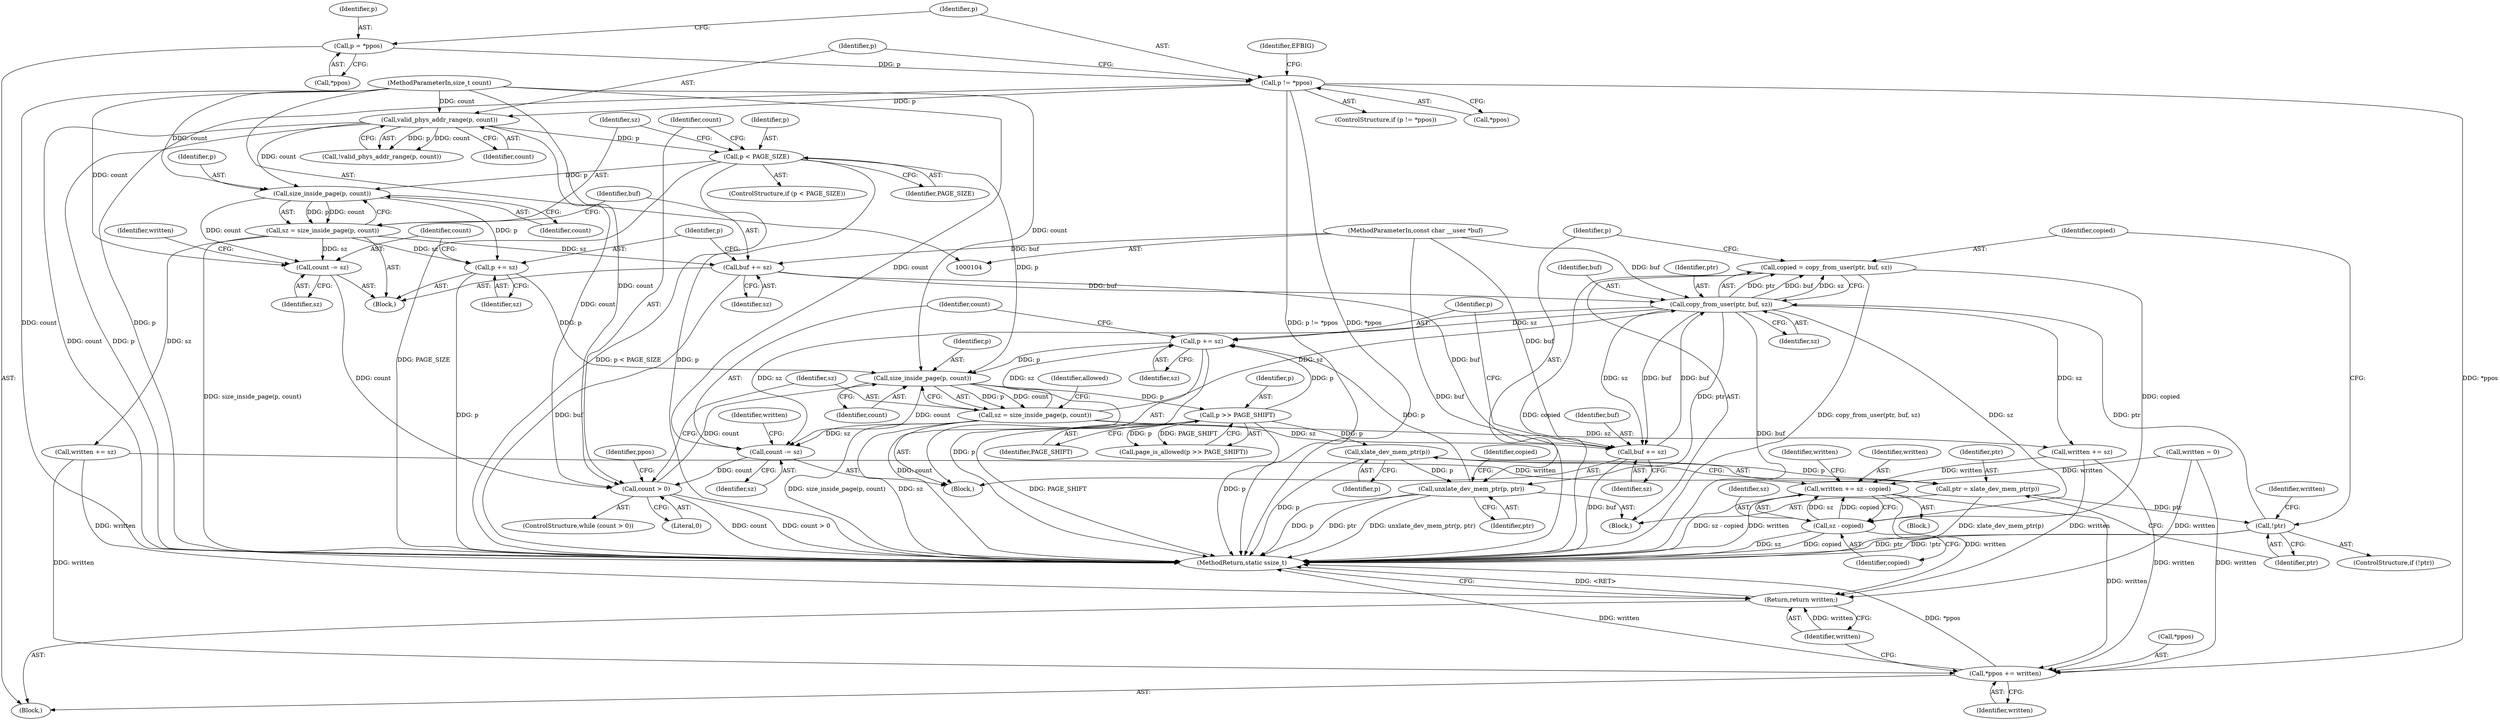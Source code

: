 digraph "0_linux_a4866aa812518ed1a37d8ea0c881dc946409de94_1@API" {
"1000202" [label="(Call,copied = copy_from_user(ptr, buf, sz))"];
"1000204" [label="(Call,copy_from_user(ptr, buf, sz))"];
"1000193" [label="(Call,!ptr)"];
"1000188" [label="(Call,ptr = xlate_dev_mem_ptr(p))"];
"1000190" [label="(Call,xlate_dev_mem_ptr(p))"];
"1000174" [label="(Call,p >> PAGE_SHIFT)"];
"1000168" [label="(Call,size_inside_page(p, count))"];
"1000228" [label="(Call,p += sz)"];
"1000166" [label="(Call,sz = size_inside_page(p, count))"];
"1000208" [label="(Call,unxlate_dev_mem_ptr(p, ptr))"];
"1000139" [label="(Call,p < PAGE_SIZE)"];
"1000129" [label="(Call,valid_phys_addr_range(p, count))"];
"1000120" [label="(Call,p != *ppos)"];
"1000111" [label="(Call,p = *ppos)"];
"1000107" [label="(MethodParameterIn,size_t count)"];
"1000151" [label="(Call,p += sz)"];
"1000143" [label="(Call,sz = size_inside_page(p, count))"];
"1000145" [label="(Call,size_inside_page(p, count))"];
"1000161" [label="(Call,count > 0)"];
"1000154" [label="(Call,count -= sz)"];
"1000231" [label="(Call,count -= sz)"];
"1000225" [label="(Call,buf += sz)"];
"1000148" [label="(Call,buf += sz)"];
"1000106" [label="(MethodParameterIn,const char __user *buf)"];
"1000216" [label="(Call,sz - copied)"];
"1000214" [label="(Call,written += sz - copied)"];
"1000237" [label="(Call,*ppos += written)"];
"1000241" [label="(Return,return written;)"];
"1000166" [label="(Call,sz = size_inside_page(p, count))"];
"1000121" [label="(Identifier,p)"];
"1000203" [label="(Identifier,copied)"];
"1000162" [label="(Identifier,count)"];
"1000242" [label="(Identifier,written)"];
"1000130" [label="(Identifier,p)"];
"1000168" [label="(Call,size_inside_page(p, count))"];
"1000218" [label="(Identifier,copied)"];
"1000214" [label="(Call,written += sz - copied)"];
"1000112" [label="(Identifier,p)"];
"1000107" [label="(MethodParameterIn,size_t count)"];
"1000217" [label="(Identifier,sz)"];
"1000113" [label="(Call,*ppos)"];
"1000126" [label="(Identifier,EFBIG)"];
"1000189" [label="(Identifier,ptr)"];
"1000192" [label="(ControlStructure,if (!ptr))"];
"1000135" [label="(Call,written = 0)"];
"1000194" [label="(Identifier,ptr)"];
"1000169" [label="(Identifier,p)"];
"1000170" [label="(Identifier,count)"];
"1000238" [label="(Call,*ppos)"];
"1000209" [label="(Identifier,p)"];
"1000167" [label="(Identifier,sz)"];
"1000164" [label="(Block,)"];
"1000141" [label="(Identifier,PAGE_SIZE)"];
"1000234" [label="(Call,written += sz)"];
"1000191" [label="(Identifier,p)"];
"1000226" [label="(Identifier,buf)"];
"1000197" [label="(Identifier,written)"];
"1000187" [label="(Block,)"];
"1000212" [label="(Identifier,copied)"];
"1000146" [label="(Identifier,p)"];
"1000161" [label="(Call,count > 0)"];
"1000208" [label="(Call,unxlate_dev_mem_ptr(p, ptr))"];
"1000111" [label="(Call,p = *ppos)"];
"1000220" [label="(Identifier,written)"];
"1000140" [label="(Identifier,p)"];
"1000148" [label="(Call,buf += sz)"];
"1000237" [label="(Call,*ppos += written)"];
"1000155" [label="(Identifier,count)"];
"1000240" [label="(Identifier,written)"];
"1000172" [label="(Identifier,allowed)"];
"1000158" [label="(Identifier,written)"];
"1000241" [label="(Return,return written;)"];
"1000207" [label="(Identifier,sz)"];
"1000106" [label="(MethodParameterIn,const char __user *buf)"];
"1000205" [label="(Identifier,ptr)"];
"1000143" [label="(Call,sz = size_inside_page(p, count))"];
"1000120" [label="(Call,p != *ppos)"];
"1000131" [label="(Identifier,count)"];
"1000157" [label="(Call,written += sz)"];
"1000156" [label="(Identifier,sz)"];
"1000154" [label="(Call,count -= sz)"];
"1000149" [label="(Identifier,buf)"];
"1000206" [label="(Identifier,buf)"];
"1000210" [label="(Identifier,ptr)"];
"1000239" [label="(Identifier,ppos)"];
"1000142" [label="(Block,)"];
"1000190" [label="(Call,xlate_dev_mem_ptr(p))"];
"1000153" [label="(Identifier,sz)"];
"1000150" [label="(Identifier,sz)"];
"1000151" [label="(Call,p += sz)"];
"1000228" [label="(Call,p += sz)"];
"1000227" [label="(Identifier,sz)"];
"1000160" [label="(ControlStructure,while (count > 0))"];
"1000243" [label="(MethodReturn,static ssize_t)"];
"1000119" [label="(ControlStructure,if (p != *ppos))"];
"1000176" [label="(Identifier,PAGE_SHIFT)"];
"1000204" [label="(Call,copy_from_user(ptr, buf, sz))"];
"1000231" [label="(Call,count -= sz)"];
"1000174" [label="(Call,p >> PAGE_SHIFT)"];
"1000215" [label="(Identifier,written)"];
"1000225" [label="(Call,buf += sz)"];
"1000109" [label="(Block,)"];
"1000147" [label="(Identifier,count)"];
"1000129" [label="(Call,valid_phys_addr_range(p, count))"];
"1000193" [label="(Call,!ptr)"];
"1000188" [label="(Call,ptr = xlate_dev_mem_ptr(p))"];
"1000145" [label="(Call,size_inside_page(p, count))"];
"1000235" [label="(Identifier,written)"];
"1000175" [label="(Identifier,p)"];
"1000122" [label="(Call,*ppos)"];
"1000144" [label="(Identifier,sz)"];
"1000202" [label="(Call,copied = copy_from_user(ptr, buf, sz))"];
"1000233" [label="(Identifier,sz)"];
"1000163" [label="(Literal,0)"];
"1000173" [label="(Call,page_is_allowed(p >> PAGE_SHIFT))"];
"1000230" [label="(Identifier,sz)"];
"1000229" [label="(Identifier,p)"];
"1000213" [label="(Block,)"];
"1000232" [label="(Identifier,count)"];
"1000216" [label="(Call,sz - copied)"];
"1000128" [label="(Call,!valid_phys_addr_range(p, count))"];
"1000139" [label="(Call,p < PAGE_SIZE)"];
"1000152" [label="(Identifier,p)"];
"1000138" [label="(ControlStructure,if (p < PAGE_SIZE))"];
"1000202" -> "1000187"  [label="AST: "];
"1000202" -> "1000204"  [label="CFG: "];
"1000203" -> "1000202"  [label="AST: "];
"1000204" -> "1000202"  [label="AST: "];
"1000209" -> "1000202"  [label="CFG: "];
"1000202" -> "1000243"  [label="DDG: copied"];
"1000202" -> "1000243"  [label="DDG: copy_from_user(ptr, buf, sz)"];
"1000204" -> "1000202"  [label="DDG: ptr"];
"1000204" -> "1000202"  [label="DDG: buf"];
"1000204" -> "1000202"  [label="DDG: sz"];
"1000202" -> "1000216"  [label="DDG: copied"];
"1000204" -> "1000207"  [label="CFG: "];
"1000205" -> "1000204"  [label="AST: "];
"1000206" -> "1000204"  [label="AST: "];
"1000207" -> "1000204"  [label="AST: "];
"1000204" -> "1000243"  [label="DDG: buf"];
"1000193" -> "1000204"  [label="DDG: ptr"];
"1000225" -> "1000204"  [label="DDG: buf"];
"1000148" -> "1000204"  [label="DDG: buf"];
"1000106" -> "1000204"  [label="DDG: buf"];
"1000166" -> "1000204"  [label="DDG: sz"];
"1000204" -> "1000208"  [label="DDG: ptr"];
"1000204" -> "1000216"  [label="DDG: sz"];
"1000204" -> "1000225"  [label="DDG: sz"];
"1000204" -> "1000225"  [label="DDG: buf"];
"1000204" -> "1000228"  [label="DDG: sz"];
"1000204" -> "1000231"  [label="DDG: sz"];
"1000204" -> "1000234"  [label="DDG: sz"];
"1000193" -> "1000192"  [label="AST: "];
"1000193" -> "1000194"  [label="CFG: "];
"1000194" -> "1000193"  [label="AST: "];
"1000197" -> "1000193"  [label="CFG: "];
"1000203" -> "1000193"  [label="CFG: "];
"1000193" -> "1000243"  [label="DDG: ptr"];
"1000193" -> "1000243"  [label="DDG: !ptr"];
"1000188" -> "1000193"  [label="DDG: ptr"];
"1000188" -> "1000187"  [label="AST: "];
"1000188" -> "1000190"  [label="CFG: "];
"1000189" -> "1000188"  [label="AST: "];
"1000190" -> "1000188"  [label="AST: "];
"1000194" -> "1000188"  [label="CFG: "];
"1000188" -> "1000243"  [label="DDG: xlate_dev_mem_ptr(p)"];
"1000190" -> "1000188"  [label="DDG: p"];
"1000190" -> "1000191"  [label="CFG: "];
"1000191" -> "1000190"  [label="AST: "];
"1000190" -> "1000243"  [label="DDG: p"];
"1000174" -> "1000190"  [label="DDG: p"];
"1000190" -> "1000208"  [label="DDG: p"];
"1000174" -> "1000173"  [label="AST: "];
"1000174" -> "1000176"  [label="CFG: "];
"1000175" -> "1000174"  [label="AST: "];
"1000176" -> "1000174"  [label="AST: "];
"1000173" -> "1000174"  [label="CFG: "];
"1000174" -> "1000243"  [label="DDG: PAGE_SHIFT"];
"1000174" -> "1000243"  [label="DDG: p"];
"1000174" -> "1000173"  [label="DDG: p"];
"1000174" -> "1000173"  [label="DDG: PAGE_SHIFT"];
"1000168" -> "1000174"  [label="DDG: p"];
"1000174" -> "1000228"  [label="DDG: p"];
"1000168" -> "1000166"  [label="AST: "];
"1000168" -> "1000170"  [label="CFG: "];
"1000169" -> "1000168"  [label="AST: "];
"1000170" -> "1000168"  [label="AST: "];
"1000166" -> "1000168"  [label="CFG: "];
"1000168" -> "1000243"  [label="DDG: count"];
"1000168" -> "1000166"  [label="DDG: p"];
"1000168" -> "1000166"  [label="DDG: count"];
"1000228" -> "1000168"  [label="DDG: p"];
"1000139" -> "1000168"  [label="DDG: p"];
"1000151" -> "1000168"  [label="DDG: p"];
"1000161" -> "1000168"  [label="DDG: count"];
"1000107" -> "1000168"  [label="DDG: count"];
"1000168" -> "1000231"  [label="DDG: count"];
"1000228" -> "1000164"  [label="AST: "];
"1000228" -> "1000230"  [label="CFG: "];
"1000229" -> "1000228"  [label="AST: "];
"1000230" -> "1000228"  [label="AST: "];
"1000232" -> "1000228"  [label="CFG: "];
"1000228" -> "1000243"  [label="DDG: p"];
"1000166" -> "1000228"  [label="DDG: sz"];
"1000208" -> "1000228"  [label="DDG: p"];
"1000166" -> "1000164"  [label="AST: "];
"1000167" -> "1000166"  [label="AST: "];
"1000172" -> "1000166"  [label="CFG: "];
"1000166" -> "1000243"  [label="DDG: size_inside_page(p, count)"];
"1000166" -> "1000243"  [label="DDG: sz"];
"1000166" -> "1000225"  [label="DDG: sz"];
"1000166" -> "1000231"  [label="DDG: sz"];
"1000166" -> "1000234"  [label="DDG: sz"];
"1000208" -> "1000187"  [label="AST: "];
"1000208" -> "1000210"  [label="CFG: "];
"1000209" -> "1000208"  [label="AST: "];
"1000210" -> "1000208"  [label="AST: "];
"1000212" -> "1000208"  [label="CFG: "];
"1000208" -> "1000243"  [label="DDG: p"];
"1000208" -> "1000243"  [label="DDG: ptr"];
"1000208" -> "1000243"  [label="DDG: unxlate_dev_mem_ptr(p, ptr)"];
"1000139" -> "1000138"  [label="AST: "];
"1000139" -> "1000141"  [label="CFG: "];
"1000140" -> "1000139"  [label="AST: "];
"1000141" -> "1000139"  [label="AST: "];
"1000144" -> "1000139"  [label="CFG: "];
"1000162" -> "1000139"  [label="CFG: "];
"1000139" -> "1000243"  [label="DDG: PAGE_SIZE"];
"1000139" -> "1000243"  [label="DDG: p < PAGE_SIZE"];
"1000139" -> "1000243"  [label="DDG: p"];
"1000129" -> "1000139"  [label="DDG: p"];
"1000139" -> "1000145"  [label="DDG: p"];
"1000129" -> "1000128"  [label="AST: "];
"1000129" -> "1000131"  [label="CFG: "];
"1000130" -> "1000129"  [label="AST: "];
"1000131" -> "1000129"  [label="AST: "];
"1000128" -> "1000129"  [label="CFG: "];
"1000129" -> "1000243"  [label="DDG: p"];
"1000129" -> "1000243"  [label="DDG: count"];
"1000129" -> "1000128"  [label="DDG: p"];
"1000129" -> "1000128"  [label="DDG: count"];
"1000120" -> "1000129"  [label="DDG: p"];
"1000107" -> "1000129"  [label="DDG: count"];
"1000129" -> "1000145"  [label="DDG: count"];
"1000129" -> "1000161"  [label="DDG: count"];
"1000120" -> "1000119"  [label="AST: "];
"1000120" -> "1000122"  [label="CFG: "];
"1000121" -> "1000120"  [label="AST: "];
"1000122" -> "1000120"  [label="AST: "];
"1000126" -> "1000120"  [label="CFG: "];
"1000130" -> "1000120"  [label="CFG: "];
"1000120" -> "1000243"  [label="DDG: p"];
"1000120" -> "1000243"  [label="DDG: p != *ppos"];
"1000120" -> "1000243"  [label="DDG: *ppos"];
"1000111" -> "1000120"  [label="DDG: p"];
"1000120" -> "1000237"  [label="DDG: *ppos"];
"1000111" -> "1000109"  [label="AST: "];
"1000111" -> "1000113"  [label="CFG: "];
"1000112" -> "1000111"  [label="AST: "];
"1000113" -> "1000111"  [label="AST: "];
"1000121" -> "1000111"  [label="CFG: "];
"1000107" -> "1000104"  [label="AST: "];
"1000107" -> "1000243"  [label="DDG: count"];
"1000107" -> "1000145"  [label="DDG: count"];
"1000107" -> "1000154"  [label="DDG: count"];
"1000107" -> "1000161"  [label="DDG: count"];
"1000107" -> "1000231"  [label="DDG: count"];
"1000151" -> "1000142"  [label="AST: "];
"1000151" -> "1000153"  [label="CFG: "];
"1000152" -> "1000151"  [label="AST: "];
"1000153" -> "1000151"  [label="AST: "];
"1000155" -> "1000151"  [label="CFG: "];
"1000151" -> "1000243"  [label="DDG: p"];
"1000143" -> "1000151"  [label="DDG: sz"];
"1000145" -> "1000151"  [label="DDG: p"];
"1000143" -> "1000142"  [label="AST: "];
"1000143" -> "1000145"  [label="CFG: "];
"1000144" -> "1000143"  [label="AST: "];
"1000145" -> "1000143"  [label="AST: "];
"1000149" -> "1000143"  [label="CFG: "];
"1000143" -> "1000243"  [label="DDG: size_inside_page(p, count)"];
"1000145" -> "1000143"  [label="DDG: p"];
"1000145" -> "1000143"  [label="DDG: count"];
"1000143" -> "1000148"  [label="DDG: sz"];
"1000143" -> "1000154"  [label="DDG: sz"];
"1000143" -> "1000157"  [label="DDG: sz"];
"1000145" -> "1000147"  [label="CFG: "];
"1000146" -> "1000145"  [label="AST: "];
"1000147" -> "1000145"  [label="AST: "];
"1000145" -> "1000154"  [label="DDG: count"];
"1000161" -> "1000160"  [label="AST: "];
"1000161" -> "1000163"  [label="CFG: "];
"1000162" -> "1000161"  [label="AST: "];
"1000163" -> "1000161"  [label="AST: "];
"1000167" -> "1000161"  [label="CFG: "];
"1000239" -> "1000161"  [label="CFG: "];
"1000161" -> "1000243"  [label="DDG: count"];
"1000161" -> "1000243"  [label="DDG: count > 0"];
"1000154" -> "1000161"  [label="DDG: count"];
"1000231" -> "1000161"  [label="DDG: count"];
"1000154" -> "1000142"  [label="AST: "];
"1000154" -> "1000156"  [label="CFG: "];
"1000155" -> "1000154"  [label="AST: "];
"1000156" -> "1000154"  [label="AST: "];
"1000158" -> "1000154"  [label="CFG: "];
"1000231" -> "1000164"  [label="AST: "];
"1000231" -> "1000233"  [label="CFG: "];
"1000232" -> "1000231"  [label="AST: "];
"1000233" -> "1000231"  [label="AST: "];
"1000235" -> "1000231"  [label="CFG: "];
"1000225" -> "1000164"  [label="AST: "];
"1000225" -> "1000227"  [label="CFG: "];
"1000226" -> "1000225"  [label="AST: "];
"1000227" -> "1000225"  [label="AST: "];
"1000229" -> "1000225"  [label="CFG: "];
"1000225" -> "1000243"  [label="DDG: buf"];
"1000148" -> "1000225"  [label="DDG: buf"];
"1000106" -> "1000225"  [label="DDG: buf"];
"1000148" -> "1000142"  [label="AST: "];
"1000148" -> "1000150"  [label="CFG: "];
"1000149" -> "1000148"  [label="AST: "];
"1000150" -> "1000148"  [label="AST: "];
"1000152" -> "1000148"  [label="CFG: "];
"1000148" -> "1000243"  [label="DDG: buf"];
"1000106" -> "1000148"  [label="DDG: buf"];
"1000106" -> "1000104"  [label="AST: "];
"1000106" -> "1000243"  [label="DDG: buf"];
"1000216" -> "1000214"  [label="AST: "];
"1000216" -> "1000218"  [label="CFG: "];
"1000217" -> "1000216"  [label="AST: "];
"1000218" -> "1000216"  [label="AST: "];
"1000214" -> "1000216"  [label="CFG: "];
"1000216" -> "1000243"  [label="DDG: sz"];
"1000216" -> "1000243"  [label="DDG: copied"];
"1000216" -> "1000214"  [label="DDG: sz"];
"1000216" -> "1000214"  [label="DDG: copied"];
"1000214" -> "1000213"  [label="AST: "];
"1000215" -> "1000214"  [label="AST: "];
"1000220" -> "1000214"  [label="CFG: "];
"1000214" -> "1000243"  [label="DDG: sz - copied"];
"1000214" -> "1000243"  [label="DDG: written"];
"1000234" -> "1000214"  [label="DDG: written"];
"1000157" -> "1000214"  [label="DDG: written"];
"1000135" -> "1000214"  [label="DDG: written"];
"1000214" -> "1000237"  [label="DDG: written"];
"1000214" -> "1000241"  [label="DDG: written"];
"1000237" -> "1000109"  [label="AST: "];
"1000237" -> "1000240"  [label="CFG: "];
"1000238" -> "1000237"  [label="AST: "];
"1000240" -> "1000237"  [label="AST: "];
"1000242" -> "1000237"  [label="CFG: "];
"1000237" -> "1000243"  [label="DDG: written"];
"1000237" -> "1000243"  [label="DDG: *ppos"];
"1000234" -> "1000237"  [label="DDG: written"];
"1000157" -> "1000237"  [label="DDG: written"];
"1000135" -> "1000237"  [label="DDG: written"];
"1000241" -> "1000109"  [label="AST: "];
"1000241" -> "1000242"  [label="CFG: "];
"1000242" -> "1000241"  [label="AST: "];
"1000243" -> "1000241"  [label="CFG: "];
"1000241" -> "1000243"  [label="DDG: <RET>"];
"1000242" -> "1000241"  [label="DDG: written"];
"1000234" -> "1000241"  [label="DDG: written"];
"1000157" -> "1000241"  [label="DDG: written"];
"1000135" -> "1000241"  [label="DDG: written"];
}
